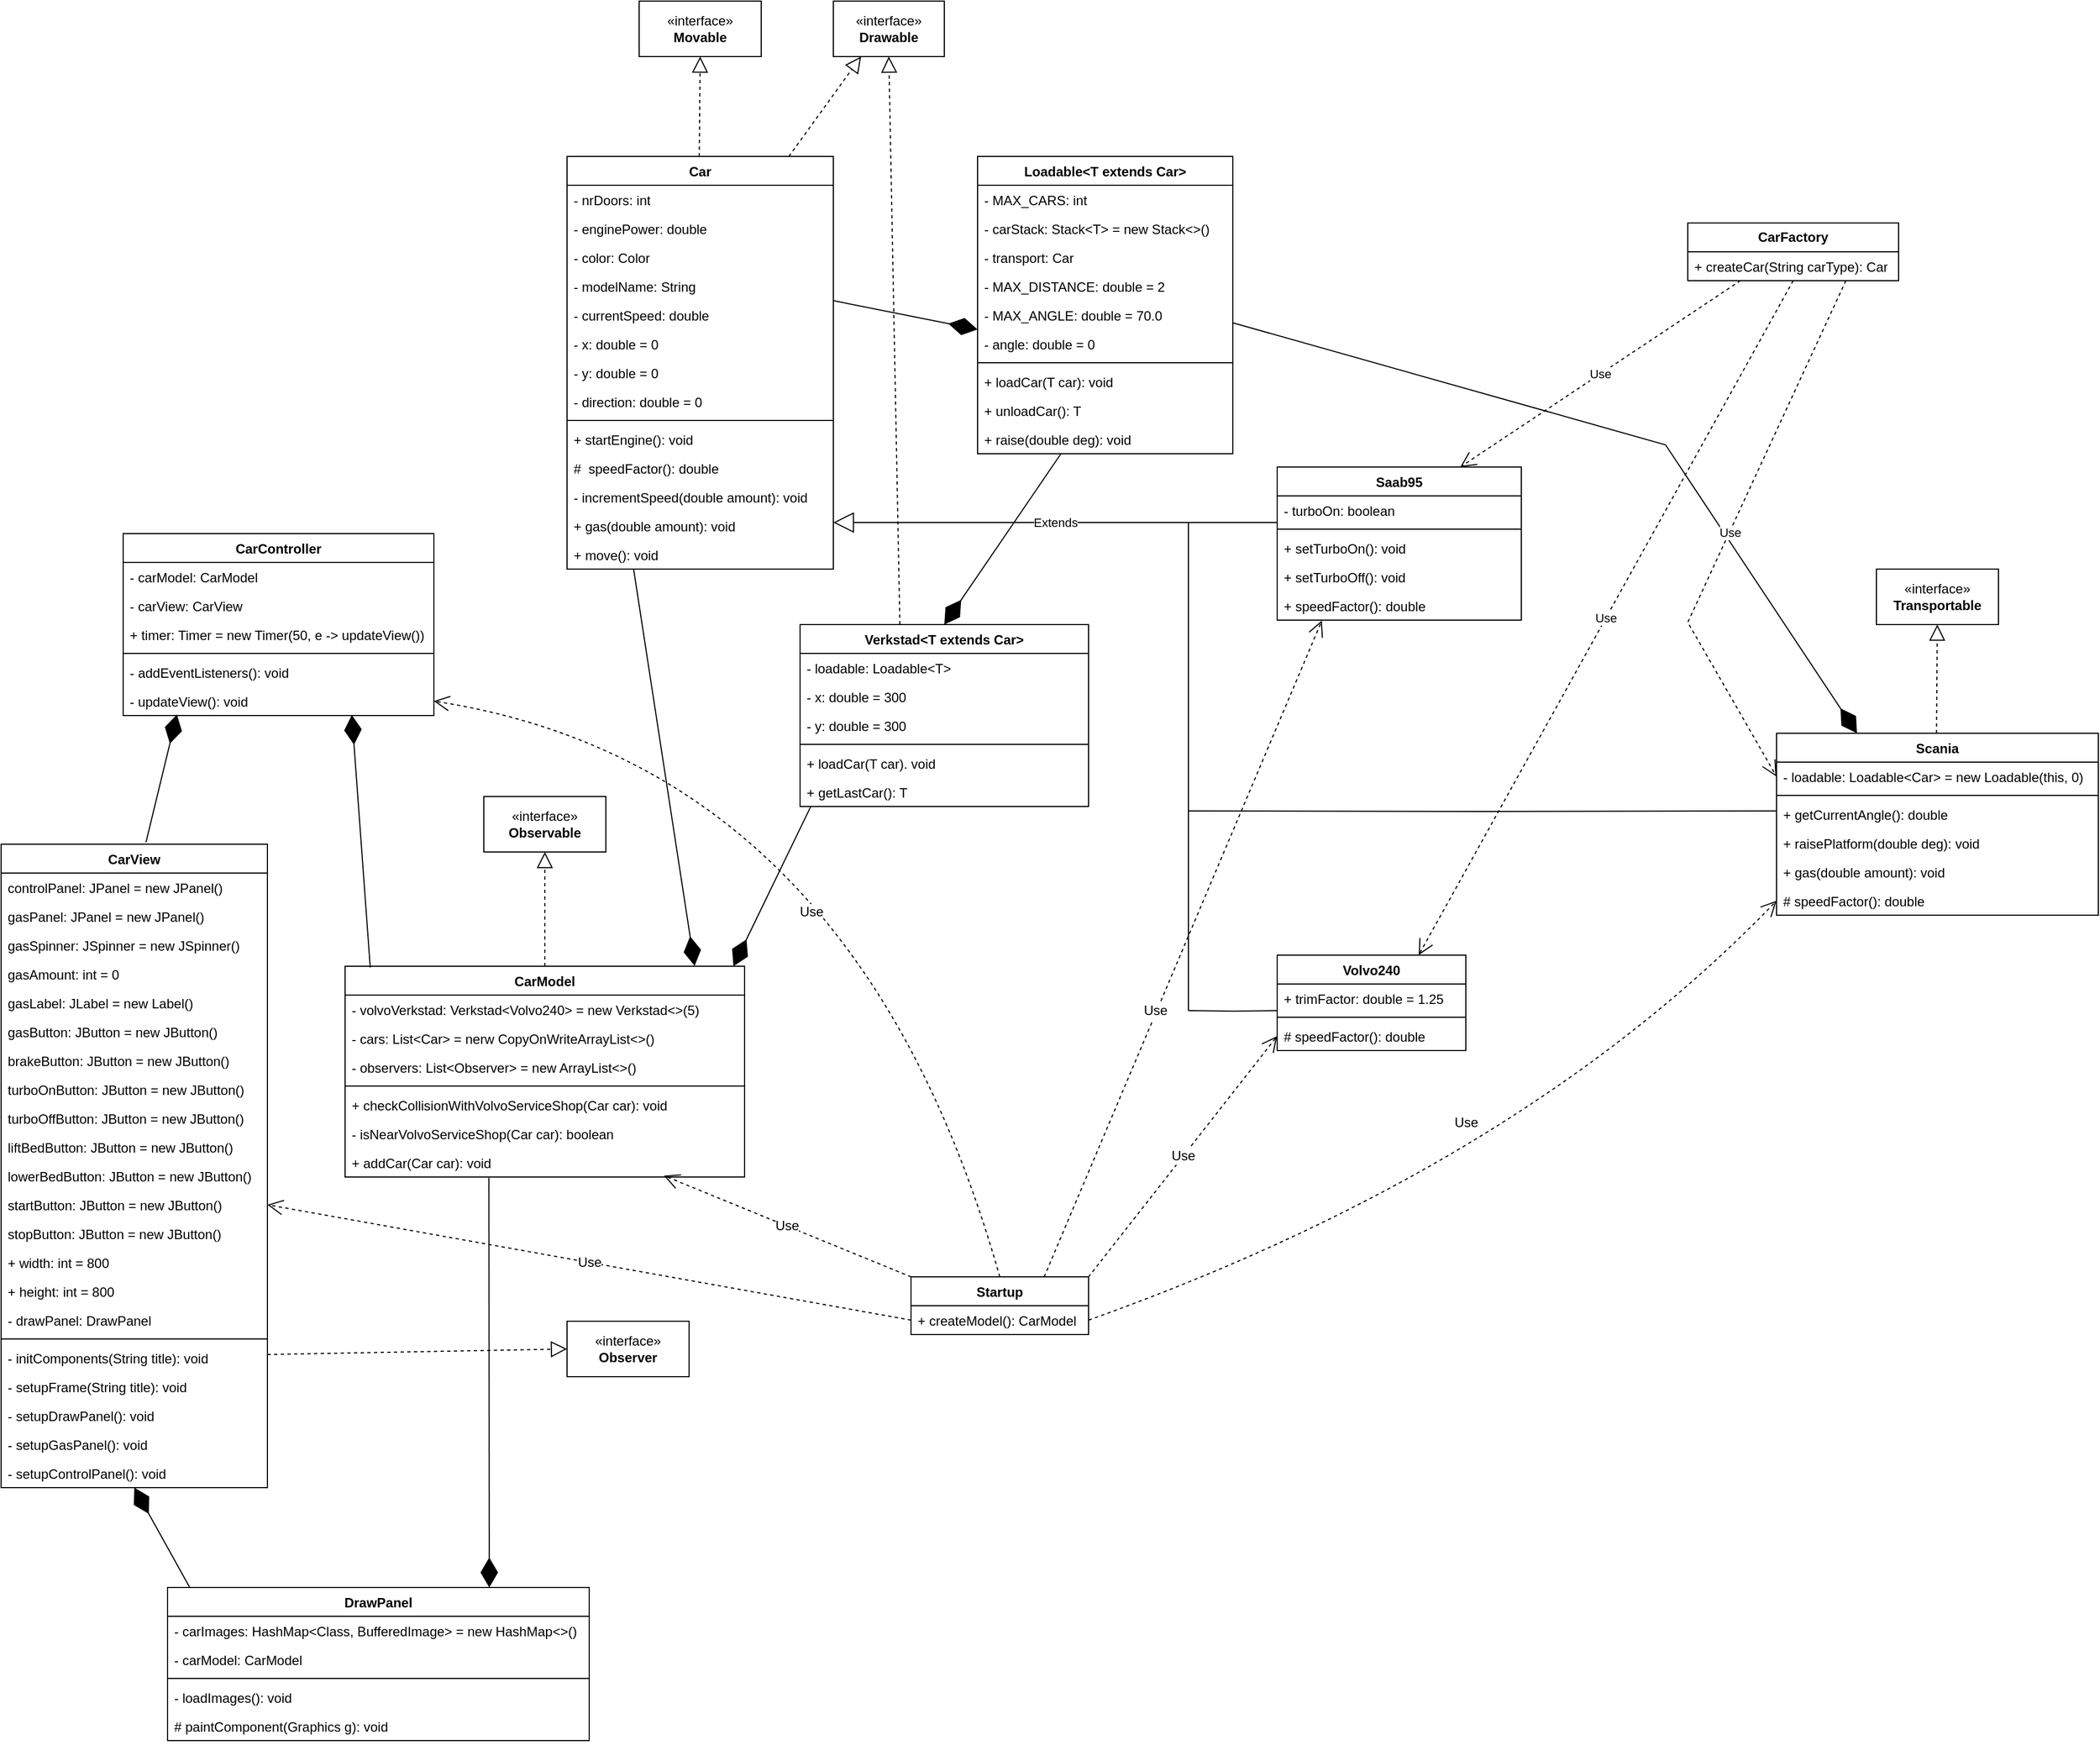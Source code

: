<mxfile version="26.0.16">
  <diagram id="C5RBs43oDa-KdzZeNtuy" name="Page-1">
    <mxGraphModel dx="2267" dy="1953" grid="1" gridSize="10" guides="1" tooltips="1" connect="1" arrows="1" fold="1" page="1" pageScale="1" pageWidth="827" pageHeight="1169" math="0" shadow="0">
      <root>
        <mxCell id="WIyWlLk6GJQsqaUBKTNV-0" />
        <mxCell id="WIyWlLk6GJQsqaUBKTNV-1" parent="WIyWlLk6GJQsqaUBKTNV-0" />
        <mxCell id="vu15pe2K17fFgzoadhBt-0" value="CarController" style="swimlane;fontStyle=1;align=center;verticalAlign=top;childLayout=stackLayout;horizontal=1;startSize=26;horizontalStack=0;resizeParent=1;resizeParentMax=0;resizeLast=0;collapsible=1;marginBottom=0;whiteSpace=wrap;html=1;" parent="WIyWlLk6GJQsqaUBKTNV-1" vertex="1">
          <mxGeometry x="-560" y="-240" width="280" height="164" as="geometry" />
        </mxCell>
        <mxCell id="vu15pe2K17fFgzoadhBt-7" value="- carModel: CarModel" style="text;strokeColor=none;fillColor=none;align=left;verticalAlign=top;spacingLeft=4;spacingRight=4;overflow=hidden;rotatable=0;points=[[0,0.5],[1,0.5]];portConstraint=eastwest;whiteSpace=wrap;html=1;" parent="vu15pe2K17fFgzoadhBt-0" vertex="1">
          <mxGeometry y="26" width="280" height="26" as="geometry" />
        </mxCell>
        <mxCell id="vu15pe2K17fFgzoadhBt-8" value="- carView: CarView" style="text;strokeColor=none;fillColor=none;align=left;verticalAlign=top;spacingLeft=4;spacingRight=4;overflow=hidden;rotatable=0;points=[[0,0.5],[1,0.5]];portConstraint=eastwest;whiteSpace=wrap;html=1;" parent="vu15pe2K17fFgzoadhBt-0" vertex="1">
          <mxGeometry y="52" width="280" height="26" as="geometry" />
        </mxCell>
        <mxCell id="vu15pe2K17fFgzoadhBt-6" value="+ timer: Timer = new Timer(50, e -&amp;gt; updateView())" style="text;strokeColor=none;fillColor=none;align=left;verticalAlign=top;spacingLeft=4;spacingRight=4;overflow=hidden;rotatable=0;points=[[0,0.5],[1,0.5]];portConstraint=eastwest;whiteSpace=wrap;html=1;" parent="vu15pe2K17fFgzoadhBt-0" vertex="1">
          <mxGeometry y="78" width="280" height="26" as="geometry" />
        </mxCell>
        <mxCell id="vu15pe2K17fFgzoadhBt-2" value="" style="line;strokeWidth=1;fillColor=none;align=left;verticalAlign=middle;spacingTop=-1;spacingLeft=3;spacingRight=3;rotatable=0;labelPosition=right;points=[];portConstraint=eastwest;strokeColor=inherit;" parent="vu15pe2K17fFgzoadhBt-0" vertex="1">
          <mxGeometry y="104" width="280" height="8" as="geometry" />
        </mxCell>
        <mxCell id="vu15pe2K17fFgzoadhBt-10" value="- addEventListeners(): void" style="text;strokeColor=none;fillColor=none;align=left;verticalAlign=top;spacingLeft=4;spacingRight=4;overflow=hidden;rotatable=0;points=[[0,0.5],[1,0.5]];portConstraint=eastwest;whiteSpace=wrap;html=1;" parent="vu15pe2K17fFgzoadhBt-0" vertex="1">
          <mxGeometry y="112" width="280" height="26" as="geometry" />
        </mxCell>
        <mxCell id="vu15pe2K17fFgzoadhBt-9" value="- updateView(): void" style="text;strokeColor=none;fillColor=none;align=left;verticalAlign=top;spacingLeft=4;spacingRight=4;overflow=hidden;rotatable=0;points=[[0,0.5],[1,0.5]];portConstraint=eastwest;whiteSpace=wrap;html=1;" parent="vu15pe2K17fFgzoadhBt-0" vertex="1">
          <mxGeometry y="138" width="280" height="26" as="geometry" />
        </mxCell>
        <mxCell id="vu15pe2K17fFgzoadhBt-11" value="Car" style="swimlane;fontStyle=1;align=center;verticalAlign=top;childLayout=stackLayout;horizontal=1;startSize=26;horizontalStack=0;resizeParent=1;resizeParentMax=0;resizeLast=0;collapsible=1;marginBottom=0;whiteSpace=wrap;html=1;" parent="WIyWlLk6GJQsqaUBKTNV-1" vertex="1">
          <mxGeometry x="-160" y="-580" width="240" height="372" as="geometry" />
        </mxCell>
        <mxCell id="vu15pe2K17fFgzoadhBt-12" value="- nrDoors: int" style="text;strokeColor=none;fillColor=none;align=left;verticalAlign=top;spacingLeft=4;spacingRight=4;overflow=hidden;rotatable=0;points=[[0,0.5],[1,0.5]];portConstraint=eastwest;whiteSpace=wrap;html=1;" parent="vu15pe2K17fFgzoadhBt-11" vertex="1">
          <mxGeometry y="26" width="240" height="26" as="geometry" />
        </mxCell>
        <mxCell id="vu15pe2K17fFgzoadhBt-13" value="- enginePower: double" style="text;strokeColor=none;fillColor=none;align=left;verticalAlign=top;spacingLeft=4;spacingRight=4;overflow=hidden;rotatable=0;points=[[0,0.5],[1,0.5]];portConstraint=eastwest;whiteSpace=wrap;html=1;" parent="vu15pe2K17fFgzoadhBt-11" vertex="1">
          <mxGeometry y="52" width="240" height="26" as="geometry" />
        </mxCell>
        <mxCell id="vu15pe2K17fFgzoadhBt-21" value="- color: Color" style="text;strokeColor=none;fillColor=none;align=left;verticalAlign=top;spacingLeft=4;spacingRight=4;overflow=hidden;rotatable=0;points=[[0,0.5],[1,0.5]];portConstraint=eastwest;whiteSpace=wrap;html=1;" parent="vu15pe2K17fFgzoadhBt-11" vertex="1">
          <mxGeometry y="78" width="240" height="26" as="geometry" />
        </mxCell>
        <mxCell id="vu15pe2K17fFgzoadhBt-20" value="- modelName: String" style="text;strokeColor=none;fillColor=none;align=left;verticalAlign=top;spacingLeft=4;spacingRight=4;overflow=hidden;rotatable=0;points=[[0,0.5],[1,0.5]];portConstraint=eastwest;whiteSpace=wrap;html=1;" parent="vu15pe2K17fFgzoadhBt-11" vertex="1">
          <mxGeometry y="104" width="240" height="26" as="geometry" />
        </mxCell>
        <mxCell id="vu15pe2K17fFgzoadhBt-19" value="- currentSpeed: double" style="text;strokeColor=none;fillColor=none;align=left;verticalAlign=top;spacingLeft=4;spacingRight=4;overflow=hidden;rotatable=0;points=[[0,0.5],[1,0.5]];portConstraint=eastwest;whiteSpace=wrap;html=1;" parent="vu15pe2K17fFgzoadhBt-11" vertex="1">
          <mxGeometry y="130" width="240" height="26" as="geometry" />
        </mxCell>
        <mxCell id="vu15pe2K17fFgzoadhBt-22" value="- x: double = 0" style="text;strokeColor=none;fillColor=none;align=left;verticalAlign=top;spacingLeft=4;spacingRight=4;overflow=hidden;rotatable=0;points=[[0,0.5],[1,0.5]];portConstraint=eastwest;whiteSpace=wrap;html=1;" parent="vu15pe2K17fFgzoadhBt-11" vertex="1">
          <mxGeometry y="156" width="240" height="26" as="geometry" />
        </mxCell>
        <mxCell id="vu15pe2K17fFgzoadhBt-18" value="- y: double = 0" style="text;strokeColor=none;fillColor=none;align=left;verticalAlign=top;spacingLeft=4;spacingRight=4;overflow=hidden;rotatable=0;points=[[0,0.5],[1,0.5]];portConstraint=eastwest;whiteSpace=wrap;html=1;" parent="vu15pe2K17fFgzoadhBt-11" vertex="1">
          <mxGeometry y="182" width="240" height="26" as="geometry" />
        </mxCell>
        <mxCell id="vu15pe2K17fFgzoadhBt-14" value="- direction: double = 0" style="text;strokeColor=none;fillColor=none;align=left;verticalAlign=top;spacingLeft=4;spacingRight=4;overflow=hidden;rotatable=0;points=[[0,0.5],[1,0.5]];portConstraint=eastwest;whiteSpace=wrap;html=1;" parent="vu15pe2K17fFgzoadhBt-11" vertex="1">
          <mxGeometry y="208" width="240" height="26" as="geometry" />
        </mxCell>
        <mxCell id="vu15pe2K17fFgzoadhBt-15" value="" style="line;strokeWidth=1;fillColor=none;align=left;verticalAlign=middle;spacingTop=-1;spacingLeft=3;spacingRight=3;rotatable=0;labelPosition=right;points=[];portConstraint=eastwest;strokeColor=inherit;" parent="vu15pe2K17fFgzoadhBt-11" vertex="1">
          <mxGeometry y="234" width="240" height="8" as="geometry" />
        </mxCell>
        <mxCell id="vu15pe2K17fFgzoadhBt-23" value="+ startEngine(): void" style="text;strokeColor=none;fillColor=none;align=left;verticalAlign=top;spacingLeft=4;spacingRight=4;overflow=hidden;rotatable=0;points=[[0,0.5],[1,0.5]];portConstraint=eastwest;whiteSpace=wrap;html=1;" parent="vu15pe2K17fFgzoadhBt-11" vertex="1">
          <mxGeometry y="242" width="240" height="26" as="geometry" />
        </mxCell>
        <mxCell id="vu15pe2K17fFgzoadhBt-24" value="# &amp;nbsp;speedFactor(): double" style="text;strokeColor=none;fillColor=none;align=left;verticalAlign=top;spacingLeft=4;spacingRight=4;overflow=hidden;rotatable=0;points=[[0,0.5],[1,0.5]];portConstraint=eastwest;whiteSpace=wrap;html=1;" parent="vu15pe2K17fFgzoadhBt-11" vertex="1">
          <mxGeometry y="268" width="240" height="26" as="geometry" />
        </mxCell>
        <mxCell id="vu15pe2K17fFgzoadhBt-17" value="- incrementSpeed(double amount): void" style="text;strokeColor=none;fillColor=none;align=left;verticalAlign=top;spacingLeft=4;spacingRight=4;overflow=hidden;rotatable=0;points=[[0,0.5],[1,0.5]];portConstraint=eastwest;whiteSpace=wrap;html=1;" parent="vu15pe2K17fFgzoadhBt-11" vertex="1">
          <mxGeometry y="294" width="240" height="26" as="geometry" />
        </mxCell>
        <mxCell id="vu15pe2K17fFgzoadhBt-25" value="+ gas(double amount): void" style="text;strokeColor=none;fillColor=none;align=left;verticalAlign=top;spacingLeft=4;spacingRight=4;overflow=hidden;rotatable=0;points=[[0,0.5],[1,0.5]];portConstraint=eastwest;whiteSpace=wrap;html=1;" parent="vu15pe2K17fFgzoadhBt-11" vertex="1">
          <mxGeometry y="320" width="240" height="26" as="geometry" />
        </mxCell>
        <mxCell id="vu15pe2K17fFgzoadhBt-26" value="+ move(): void" style="text;strokeColor=none;fillColor=none;align=left;verticalAlign=top;spacingLeft=4;spacingRight=4;overflow=hidden;rotatable=0;points=[[0,0.5],[1,0.5]];portConstraint=eastwest;whiteSpace=wrap;html=1;" parent="vu15pe2K17fFgzoadhBt-11" vertex="1">
          <mxGeometry y="346" width="240" height="26" as="geometry" />
        </mxCell>
        <mxCell id="vu15pe2K17fFgzoadhBt-28" value="CarModel" style="swimlane;fontStyle=1;align=center;verticalAlign=top;childLayout=stackLayout;horizontal=1;startSize=26;horizontalStack=0;resizeParent=1;resizeParentMax=0;resizeLast=0;collapsible=1;marginBottom=0;whiteSpace=wrap;html=1;" parent="WIyWlLk6GJQsqaUBKTNV-1" vertex="1">
          <mxGeometry x="-360" y="150" width="360" height="190" as="geometry" />
        </mxCell>
        <mxCell id="vu15pe2K17fFgzoadhBt-29" value="- volvoVerkstad: Verkstad&amp;lt;Volvo240&amp;gt; = new Verkstad&amp;lt;&amp;gt;(5)" style="text;strokeColor=none;fillColor=none;align=left;verticalAlign=top;spacingLeft=4;spacingRight=4;overflow=hidden;rotatable=0;points=[[0,0.5],[1,0.5]];portConstraint=eastwest;whiteSpace=wrap;html=1;" parent="vu15pe2K17fFgzoadhBt-28" vertex="1">
          <mxGeometry y="26" width="360" height="26" as="geometry" />
        </mxCell>
        <mxCell id="vu15pe2K17fFgzoadhBt-30" value="- cars: List&amp;lt;Car&amp;gt; = nerw CopyOnWriteArrayList&amp;lt;&amp;gt;()" style="text;strokeColor=none;fillColor=none;align=left;verticalAlign=top;spacingLeft=4;spacingRight=4;overflow=hidden;rotatable=0;points=[[0,0.5],[1,0.5]];portConstraint=eastwest;whiteSpace=wrap;html=1;" parent="vu15pe2K17fFgzoadhBt-28" vertex="1">
          <mxGeometry y="52" width="360" height="26" as="geometry" />
        </mxCell>
        <mxCell id="JZ6pVnMXSG8MMTU221kS-26" value="- observers: List&amp;lt;Observer&amp;gt; = new ArrayList&amp;lt;&amp;gt;()" style="text;strokeColor=none;fillColor=none;align=left;verticalAlign=top;spacingLeft=4;spacingRight=4;overflow=hidden;rotatable=0;points=[[0,0.5],[1,0.5]];portConstraint=eastwest;whiteSpace=wrap;html=1;" parent="vu15pe2K17fFgzoadhBt-28" vertex="1">
          <mxGeometry y="78" width="360" height="26" as="geometry" />
        </mxCell>
        <mxCell id="vu15pe2K17fFgzoadhBt-37" value="" style="line;strokeWidth=1;fillColor=none;align=left;verticalAlign=middle;spacingTop=-1;spacingLeft=3;spacingRight=3;rotatable=0;labelPosition=right;points=[];portConstraint=eastwest;strokeColor=inherit;" parent="vu15pe2K17fFgzoadhBt-28" vertex="1">
          <mxGeometry y="104" width="360" height="8" as="geometry" />
        </mxCell>
        <mxCell id="vu15pe2K17fFgzoadhBt-38" value="+ checkCollisionWithVolvoServiceShop(Car car): void" style="text;strokeColor=none;fillColor=none;align=left;verticalAlign=top;spacingLeft=4;spacingRight=4;overflow=hidden;rotatable=0;points=[[0,0.5],[1,0.5]];portConstraint=eastwest;whiteSpace=wrap;html=1;" parent="vu15pe2K17fFgzoadhBt-28" vertex="1">
          <mxGeometry y="112" width="360" height="26" as="geometry" />
        </mxCell>
        <mxCell id="vu15pe2K17fFgzoadhBt-39" value="- isNearVolvoServiceShop(Car car): boolean" style="text;strokeColor=none;fillColor=none;align=left;verticalAlign=top;spacingLeft=4;spacingRight=4;overflow=hidden;rotatable=0;points=[[0,0.5],[1,0.5]];portConstraint=eastwest;whiteSpace=wrap;html=1;" parent="vu15pe2K17fFgzoadhBt-28" vertex="1">
          <mxGeometry y="138" width="360" height="26" as="geometry" />
        </mxCell>
        <mxCell id="vu15pe2K17fFgzoadhBt-40" value="+ addCar(Car car): void" style="text;strokeColor=none;fillColor=none;align=left;verticalAlign=top;spacingLeft=4;spacingRight=4;overflow=hidden;rotatable=0;points=[[0,0.5],[1,0.5]];portConstraint=eastwest;whiteSpace=wrap;html=1;" parent="vu15pe2K17fFgzoadhBt-28" vertex="1">
          <mxGeometry y="164" width="360" height="26" as="geometry" />
        </mxCell>
        <mxCell id="vu15pe2K17fFgzoadhBt-44" value="Loadable&amp;lt;T extends Car&amp;gt;" style="swimlane;fontStyle=1;align=center;verticalAlign=top;childLayout=stackLayout;horizontal=1;startSize=26;horizontalStack=0;resizeParent=1;resizeParentMax=0;resizeLast=0;collapsible=1;marginBottom=0;whiteSpace=wrap;html=1;" parent="WIyWlLk6GJQsqaUBKTNV-1" vertex="1">
          <mxGeometry x="210" y="-580" width="230" height="268" as="geometry" />
        </mxCell>
        <mxCell id="vu15pe2K17fFgzoadhBt-45" value="- MAX_CARS: int" style="text;strokeColor=none;fillColor=none;align=left;verticalAlign=top;spacingLeft=4;spacingRight=4;overflow=hidden;rotatable=0;points=[[0,0.5],[1,0.5]];portConstraint=eastwest;whiteSpace=wrap;html=1;" parent="vu15pe2K17fFgzoadhBt-44" vertex="1">
          <mxGeometry y="26" width="230" height="26" as="geometry" />
        </mxCell>
        <mxCell id="vu15pe2K17fFgzoadhBt-46" value="- carStack: Stack&amp;lt;T&amp;gt; = new Stack&amp;lt;&amp;gt;()" style="text;strokeColor=none;fillColor=none;align=left;verticalAlign=top;spacingLeft=4;spacingRight=4;overflow=hidden;rotatable=0;points=[[0,0.5],[1,0.5]];portConstraint=eastwest;whiteSpace=wrap;html=1;" parent="vu15pe2K17fFgzoadhBt-44" vertex="1">
          <mxGeometry y="52" width="230" height="26" as="geometry" />
        </mxCell>
        <mxCell id="vu15pe2K17fFgzoadhBt-52" value="- transport: Car" style="text;strokeColor=none;fillColor=none;align=left;verticalAlign=top;spacingLeft=4;spacingRight=4;overflow=hidden;rotatable=0;points=[[0,0.5],[1,0.5]];portConstraint=eastwest;whiteSpace=wrap;html=1;" parent="vu15pe2K17fFgzoadhBt-44" vertex="1">
          <mxGeometry y="78" width="230" height="26" as="geometry" />
        </mxCell>
        <mxCell id="vu15pe2K17fFgzoadhBt-53" value="- MAX_DISTANCE: double = 2" style="text;strokeColor=none;fillColor=none;align=left;verticalAlign=top;spacingLeft=4;spacingRight=4;overflow=hidden;rotatable=0;points=[[0,0.5],[1,0.5]];portConstraint=eastwest;whiteSpace=wrap;html=1;" parent="vu15pe2K17fFgzoadhBt-44" vertex="1">
          <mxGeometry y="104" width="230" height="26" as="geometry" />
        </mxCell>
        <mxCell id="JZ6pVnMXSG8MMTU221kS-29" value="- MAX_ANGLE: double = 70.0" style="text;strokeColor=none;fillColor=none;align=left;verticalAlign=top;spacingLeft=4;spacingRight=4;overflow=hidden;rotatable=0;points=[[0,0.5],[1,0.5]];portConstraint=eastwest;whiteSpace=wrap;html=1;" parent="vu15pe2K17fFgzoadhBt-44" vertex="1">
          <mxGeometry y="130" width="230" height="26" as="geometry" />
        </mxCell>
        <mxCell id="vu15pe2K17fFgzoadhBt-51" value="- angle: double = 0" style="text;strokeColor=none;fillColor=none;align=left;verticalAlign=top;spacingLeft=4;spacingRight=4;overflow=hidden;rotatable=0;points=[[0,0.5],[1,0.5]];portConstraint=eastwest;whiteSpace=wrap;html=1;" parent="vu15pe2K17fFgzoadhBt-44" vertex="1">
          <mxGeometry y="156" width="230" height="26" as="geometry" />
        </mxCell>
        <mxCell id="vu15pe2K17fFgzoadhBt-47" value="" style="line;strokeWidth=1;fillColor=none;align=left;verticalAlign=middle;spacingTop=-1;spacingLeft=3;spacingRight=3;rotatable=0;labelPosition=right;points=[];portConstraint=eastwest;strokeColor=inherit;" parent="vu15pe2K17fFgzoadhBt-44" vertex="1">
          <mxGeometry y="182" width="230" height="8" as="geometry" />
        </mxCell>
        <mxCell id="vu15pe2K17fFgzoadhBt-48" value="+ loadCar(T car): void" style="text;strokeColor=none;fillColor=none;align=left;verticalAlign=top;spacingLeft=4;spacingRight=4;overflow=hidden;rotatable=0;points=[[0,0.5],[1,0.5]];portConstraint=eastwest;whiteSpace=wrap;html=1;" parent="vu15pe2K17fFgzoadhBt-44" vertex="1">
          <mxGeometry y="190" width="230" height="26" as="geometry" />
        </mxCell>
        <mxCell id="vu15pe2K17fFgzoadhBt-49" value="+ unloadCar(): T" style="text;strokeColor=none;fillColor=none;align=left;verticalAlign=top;spacingLeft=4;spacingRight=4;overflow=hidden;rotatable=0;points=[[0,0.5],[1,0.5]];portConstraint=eastwest;whiteSpace=wrap;html=1;" parent="vu15pe2K17fFgzoadhBt-44" vertex="1">
          <mxGeometry y="216" width="230" height="26" as="geometry" />
        </mxCell>
        <mxCell id="vu15pe2K17fFgzoadhBt-50" value="+ raise(double deg): void" style="text;strokeColor=none;fillColor=none;align=left;verticalAlign=top;spacingLeft=4;spacingRight=4;overflow=hidden;rotatable=0;points=[[0,0.5],[1,0.5]];portConstraint=eastwest;whiteSpace=wrap;html=1;" parent="vu15pe2K17fFgzoadhBt-44" vertex="1">
          <mxGeometry y="242" width="230" height="26" as="geometry" />
        </mxCell>
        <mxCell id="vu15pe2K17fFgzoadhBt-54" value="Saab95" style="swimlane;fontStyle=1;align=center;verticalAlign=top;childLayout=stackLayout;horizontal=1;startSize=26;horizontalStack=0;resizeParent=1;resizeParentMax=0;resizeLast=0;collapsible=1;marginBottom=0;whiteSpace=wrap;html=1;" parent="WIyWlLk6GJQsqaUBKTNV-1" vertex="1">
          <mxGeometry x="480" y="-300" width="220" height="138" as="geometry" />
        </mxCell>
        <mxCell id="vu15pe2K17fFgzoadhBt-56" value="- turboOn: boolean" style="text;strokeColor=none;fillColor=none;align=left;verticalAlign=top;spacingLeft=4;spacingRight=4;overflow=hidden;rotatable=0;points=[[0,0.5],[1,0.5]];portConstraint=eastwest;whiteSpace=wrap;html=1;" parent="vu15pe2K17fFgzoadhBt-54" vertex="1">
          <mxGeometry y="26" width="220" height="26" as="geometry" />
        </mxCell>
        <mxCell id="vu15pe2K17fFgzoadhBt-60" value="" style="line;strokeWidth=1;fillColor=none;align=left;verticalAlign=middle;spacingTop=-1;spacingLeft=3;spacingRight=3;rotatable=0;labelPosition=right;points=[];portConstraint=eastwest;strokeColor=inherit;" parent="vu15pe2K17fFgzoadhBt-54" vertex="1">
          <mxGeometry y="52" width="220" height="8" as="geometry" />
        </mxCell>
        <mxCell id="vu15pe2K17fFgzoadhBt-61" value="+ setTurboOn(): void" style="text;strokeColor=none;fillColor=none;align=left;verticalAlign=top;spacingLeft=4;spacingRight=4;overflow=hidden;rotatable=0;points=[[0,0.5],[1,0.5]];portConstraint=eastwest;whiteSpace=wrap;html=1;" parent="vu15pe2K17fFgzoadhBt-54" vertex="1">
          <mxGeometry y="60" width="220" height="26" as="geometry" />
        </mxCell>
        <mxCell id="vu15pe2K17fFgzoadhBt-62" value="+ setTurboOff(): void" style="text;strokeColor=none;fillColor=none;align=left;verticalAlign=top;spacingLeft=4;spacingRight=4;overflow=hidden;rotatable=0;points=[[0,0.5],[1,0.5]];portConstraint=eastwest;whiteSpace=wrap;html=1;" parent="vu15pe2K17fFgzoadhBt-54" vertex="1">
          <mxGeometry y="86" width="220" height="26" as="geometry" />
        </mxCell>
        <mxCell id="vu15pe2K17fFgzoadhBt-63" value="+ speedFactor(): double" style="text;strokeColor=none;fillColor=none;align=left;verticalAlign=top;spacingLeft=4;spacingRight=4;overflow=hidden;rotatable=0;points=[[0,0.5],[1,0.5]];portConstraint=eastwest;whiteSpace=wrap;html=1;" parent="vu15pe2K17fFgzoadhBt-54" vertex="1">
          <mxGeometry y="112" width="220" height="26" as="geometry" />
        </mxCell>
        <mxCell id="vu15pe2K17fFgzoadhBt-64" value="Scania" style="swimlane;fontStyle=1;align=center;verticalAlign=top;childLayout=stackLayout;horizontal=1;startSize=26;horizontalStack=0;resizeParent=1;resizeParentMax=0;resizeLast=0;collapsible=1;marginBottom=0;whiteSpace=wrap;html=1;" parent="WIyWlLk6GJQsqaUBKTNV-1" vertex="1">
          <mxGeometry x="930" y="-60" width="290" height="164" as="geometry" />
        </mxCell>
        <mxCell id="vu15pe2K17fFgzoadhBt-65" value="- loadable: Loadable&amp;lt;Car&amp;gt; = new Loadable(this, 0)" style="text;strokeColor=none;fillColor=none;align=left;verticalAlign=top;spacingLeft=4;spacingRight=4;overflow=hidden;rotatable=0;points=[[0,0.5],[1,0.5]];portConstraint=eastwest;whiteSpace=wrap;html=1;" parent="vu15pe2K17fFgzoadhBt-64" vertex="1">
          <mxGeometry y="26" width="290" height="26" as="geometry" />
        </mxCell>
        <mxCell id="vu15pe2K17fFgzoadhBt-66" value="" style="line;strokeWidth=1;fillColor=none;align=left;verticalAlign=middle;spacingTop=-1;spacingLeft=3;spacingRight=3;rotatable=0;labelPosition=right;points=[];portConstraint=eastwest;strokeColor=inherit;" parent="vu15pe2K17fFgzoadhBt-64" vertex="1">
          <mxGeometry y="52" width="290" height="8" as="geometry" />
        </mxCell>
        <mxCell id="vu15pe2K17fFgzoadhBt-67" value="+ getCurrentAngle(): double" style="text;strokeColor=none;fillColor=none;align=left;verticalAlign=top;spacingLeft=4;spacingRight=4;overflow=hidden;rotatable=0;points=[[0,0.5],[1,0.5]];portConstraint=eastwest;whiteSpace=wrap;html=1;" parent="vu15pe2K17fFgzoadhBt-64" vertex="1">
          <mxGeometry y="60" width="290" height="26" as="geometry" />
        </mxCell>
        <mxCell id="vu15pe2K17fFgzoadhBt-68" value="+ raisePlatform(double deg): void" style="text;strokeColor=none;fillColor=none;align=left;verticalAlign=top;spacingLeft=4;spacingRight=4;overflow=hidden;rotatable=0;points=[[0,0.5],[1,0.5]];portConstraint=eastwest;whiteSpace=wrap;html=1;" parent="vu15pe2K17fFgzoadhBt-64" vertex="1">
          <mxGeometry y="86" width="290" height="26" as="geometry" />
        </mxCell>
        <mxCell id="vu15pe2K17fFgzoadhBt-69" value="+ gas(double amount): void" style="text;strokeColor=none;fillColor=none;align=left;verticalAlign=top;spacingLeft=4;spacingRight=4;overflow=hidden;rotatable=0;points=[[0,0.5],[1,0.5]];portConstraint=eastwest;whiteSpace=wrap;html=1;" parent="vu15pe2K17fFgzoadhBt-64" vertex="1">
          <mxGeometry y="112" width="290" height="26" as="geometry" />
        </mxCell>
        <mxCell id="vu15pe2K17fFgzoadhBt-70" value="# speedFactor(): double" style="text;strokeColor=none;fillColor=none;align=left;verticalAlign=top;spacingLeft=4;spacingRight=4;overflow=hidden;rotatable=0;points=[[0,0.5],[1,0.5]];portConstraint=eastwest;whiteSpace=wrap;html=1;" parent="vu15pe2K17fFgzoadhBt-64" vertex="1">
          <mxGeometry y="138" width="290" height="26" as="geometry" />
        </mxCell>
        <mxCell id="vu15pe2K17fFgzoadhBt-71" value="Verkstad&amp;lt;T extends Car&amp;gt;" style="swimlane;fontStyle=1;align=center;verticalAlign=top;childLayout=stackLayout;horizontal=1;startSize=26;horizontalStack=0;resizeParent=1;resizeParentMax=0;resizeLast=0;collapsible=1;marginBottom=0;whiteSpace=wrap;html=1;" parent="WIyWlLk6GJQsqaUBKTNV-1" vertex="1">
          <mxGeometry x="50" y="-158" width="260" height="164" as="geometry" />
        </mxCell>
        <mxCell id="vu15pe2K17fFgzoadhBt-78" value="- loadable: Loadable&amp;lt;T&amp;gt;" style="text;strokeColor=none;fillColor=none;align=left;verticalAlign=top;spacingLeft=4;spacingRight=4;overflow=hidden;rotatable=0;points=[[0,0.5],[1,0.5]];portConstraint=eastwest;whiteSpace=wrap;html=1;" parent="vu15pe2K17fFgzoadhBt-71" vertex="1">
          <mxGeometry y="26" width="260" height="26" as="geometry" />
        </mxCell>
        <mxCell id="vu15pe2K17fFgzoadhBt-79" value="- x: double = 300" style="text;strokeColor=none;fillColor=none;align=left;verticalAlign=top;spacingLeft=4;spacingRight=4;overflow=hidden;rotatable=0;points=[[0,0.5],[1,0.5]];portConstraint=eastwest;whiteSpace=wrap;html=1;" parent="vu15pe2K17fFgzoadhBt-71" vertex="1">
          <mxGeometry y="52" width="260" height="26" as="geometry" />
        </mxCell>
        <mxCell id="vu15pe2K17fFgzoadhBt-72" value="- y: double = 300" style="text;strokeColor=none;fillColor=none;align=left;verticalAlign=top;spacingLeft=4;spacingRight=4;overflow=hidden;rotatable=0;points=[[0,0.5],[1,0.5]];portConstraint=eastwest;whiteSpace=wrap;html=1;" parent="vu15pe2K17fFgzoadhBt-71" vertex="1">
          <mxGeometry y="78" width="260" height="26" as="geometry" />
        </mxCell>
        <mxCell id="vu15pe2K17fFgzoadhBt-73" value="" style="line;strokeWidth=1;fillColor=none;align=left;verticalAlign=middle;spacingTop=-1;spacingLeft=3;spacingRight=3;rotatable=0;labelPosition=right;points=[];portConstraint=eastwest;strokeColor=inherit;" parent="vu15pe2K17fFgzoadhBt-71" vertex="1">
          <mxGeometry y="104" width="260" height="8" as="geometry" />
        </mxCell>
        <mxCell id="vu15pe2K17fFgzoadhBt-74" value="+ loadCar(T car). void" style="text;strokeColor=none;fillColor=none;align=left;verticalAlign=top;spacingLeft=4;spacingRight=4;overflow=hidden;rotatable=0;points=[[0,0.5],[1,0.5]];portConstraint=eastwest;whiteSpace=wrap;html=1;" parent="vu15pe2K17fFgzoadhBt-71" vertex="1">
          <mxGeometry y="112" width="260" height="26" as="geometry" />
        </mxCell>
        <mxCell id="vu15pe2K17fFgzoadhBt-75" value="+ getLastCar(): T" style="text;strokeColor=none;fillColor=none;align=left;verticalAlign=top;spacingLeft=4;spacingRight=4;overflow=hidden;rotatable=0;points=[[0,0.5],[1,0.5]];portConstraint=eastwest;whiteSpace=wrap;html=1;" parent="vu15pe2K17fFgzoadhBt-71" vertex="1">
          <mxGeometry y="138" width="260" height="26" as="geometry" />
        </mxCell>
        <mxCell id="vu15pe2K17fFgzoadhBt-80" value="Volvo240" style="swimlane;fontStyle=1;align=center;verticalAlign=top;childLayout=stackLayout;horizontal=1;startSize=26;horizontalStack=0;resizeParent=1;resizeParentMax=0;resizeLast=0;collapsible=1;marginBottom=0;whiteSpace=wrap;html=1;" parent="WIyWlLk6GJQsqaUBKTNV-1" vertex="1">
          <mxGeometry x="480" y="140" width="170" height="86" as="geometry" />
        </mxCell>
        <mxCell id="vu15pe2K17fFgzoadhBt-83" value="+ trimFactor: double = 1.25" style="text;strokeColor=none;fillColor=none;align=left;verticalAlign=top;spacingLeft=4;spacingRight=4;overflow=hidden;rotatable=0;points=[[0,0.5],[1,0.5]];portConstraint=eastwest;whiteSpace=wrap;html=1;" parent="vu15pe2K17fFgzoadhBt-80" vertex="1">
          <mxGeometry y="26" width="170" height="26" as="geometry" />
        </mxCell>
        <mxCell id="vu15pe2K17fFgzoadhBt-84" value="" style="line;strokeWidth=1;fillColor=none;align=left;verticalAlign=middle;spacingTop=-1;spacingLeft=3;spacingRight=3;rotatable=0;labelPosition=right;points=[];portConstraint=eastwest;strokeColor=inherit;" parent="vu15pe2K17fFgzoadhBt-80" vertex="1">
          <mxGeometry y="52" width="170" height="8" as="geometry" />
        </mxCell>
        <mxCell id="vu15pe2K17fFgzoadhBt-85" value="# speedFactor(): double" style="text;strokeColor=none;fillColor=none;align=left;verticalAlign=top;spacingLeft=4;spacingRight=4;overflow=hidden;rotatable=0;points=[[0,0.5],[1,0.5]];portConstraint=eastwest;whiteSpace=wrap;html=1;" parent="vu15pe2K17fFgzoadhBt-80" vertex="1">
          <mxGeometry y="60" width="170" height="26" as="geometry" />
        </mxCell>
        <mxCell id="vu15pe2K17fFgzoadhBt-87" value="CarView" style="swimlane;fontStyle=1;align=center;verticalAlign=top;childLayout=stackLayout;horizontal=1;startSize=26;horizontalStack=0;resizeParent=1;resizeParentMax=0;resizeLast=0;collapsible=1;marginBottom=0;whiteSpace=wrap;html=1;" parent="WIyWlLk6GJQsqaUBKTNV-1" vertex="1">
          <mxGeometry x="-670" y="40" width="240" height="580" as="geometry" />
        </mxCell>
        <mxCell id="vu15pe2K17fFgzoadhBt-88" value="controlPanel: JPanel = new JPanel()" style="text;strokeColor=none;fillColor=none;align=left;verticalAlign=top;spacingLeft=4;spacingRight=4;overflow=hidden;rotatable=0;points=[[0,0.5],[1,0.5]];portConstraint=eastwest;whiteSpace=wrap;html=1;" parent="vu15pe2K17fFgzoadhBt-87" vertex="1">
          <mxGeometry y="26" width="240" height="26" as="geometry" />
        </mxCell>
        <mxCell id="vu15pe2K17fFgzoadhBt-89" value="gasPanel: JPanel = new JPanel()" style="text;strokeColor=none;fillColor=none;align=left;verticalAlign=top;spacingLeft=4;spacingRight=4;overflow=hidden;rotatable=0;points=[[0,0.5],[1,0.5]];portConstraint=eastwest;whiteSpace=wrap;html=1;" parent="vu15pe2K17fFgzoadhBt-87" vertex="1">
          <mxGeometry y="52" width="240" height="26" as="geometry" />
        </mxCell>
        <mxCell id="vu15pe2K17fFgzoadhBt-90" value="gasSpinner: JSpinner = new JSpinner()" style="text;strokeColor=none;fillColor=none;align=left;verticalAlign=top;spacingLeft=4;spacingRight=4;overflow=hidden;rotatable=0;points=[[0,0.5],[1,0.5]];portConstraint=eastwest;whiteSpace=wrap;html=1;" parent="vu15pe2K17fFgzoadhBt-87" vertex="1">
          <mxGeometry y="78" width="240" height="26" as="geometry" />
        </mxCell>
        <mxCell id="vu15pe2K17fFgzoadhBt-91" value="gasAmount: int = 0" style="text;strokeColor=none;fillColor=none;align=left;verticalAlign=top;spacingLeft=4;spacingRight=4;overflow=hidden;rotatable=0;points=[[0,0.5],[1,0.5]];portConstraint=eastwest;whiteSpace=wrap;html=1;" parent="vu15pe2K17fFgzoadhBt-87" vertex="1">
          <mxGeometry y="104" width="240" height="26" as="geometry" />
        </mxCell>
        <mxCell id="vu15pe2K17fFgzoadhBt-92" value="gasLabel: JLabel = new Label()" style="text;strokeColor=none;fillColor=none;align=left;verticalAlign=top;spacingLeft=4;spacingRight=4;overflow=hidden;rotatable=0;points=[[0,0.5],[1,0.5]];portConstraint=eastwest;whiteSpace=wrap;html=1;" parent="vu15pe2K17fFgzoadhBt-87" vertex="1">
          <mxGeometry y="130" width="240" height="26" as="geometry" />
        </mxCell>
        <mxCell id="vu15pe2K17fFgzoadhBt-93" value="gasButton: JButton = new JButton()" style="text;strokeColor=none;fillColor=none;align=left;verticalAlign=top;spacingLeft=4;spacingRight=4;overflow=hidden;rotatable=0;points=[[0,0.5],[1,0.5]];portConstraint=eastwest;whiteSpace=wrap;html=1;" parent="vu15pe2K17fFgzoadhBt-87" vertex="1">
          <mxGeometry y="156" width="240" height="26" as="geometry" />
        </mxCell>
        <mxCell id="vu15pe2K17fFgzoadhBt-94" value="brakeButton: JButton = new JButton()" style="text;strokeColor=none;fillColor=none;align=left;verticalAlign=top;spacingLeft=4;spacingRight=4;overflow=hidden;rotatable=0;points=[[0,0.5],[1,0.5]];portConstraint=eastwest;whiteSpace=wrap;html=1;" parent="vu15pe2K17fFgzoadhBt-87" vertex="1">
          <mxGeometry y="182" width="240" height="26" as="geometry" />
        </mxCell>
        <mxCell id="vu15pe2K17fFgzoadhBt-95" value="turboOnButton: JButton = new JButton()" style="text;strokeColor=none;fillColor=none;align=left;verticalAlign=top;spacingLeft=4;spacingRight=4;overflow=hidden;rotatable=0;points=[[0,0.5],[1,0.5]];portConstraint=eastwest;whiteSpace=wrap;html=1;" parent="vu15pe2K17fFgzoadhBt-87" vertex="1">
          <mxGeometry y="208" width="240" height="26" as="geometry" />
        </mxCell>
        <mxCell id="vu15pe2K17fFgzoadhBt-102" value="turboOffButton: JButton = new JButton()" style="text;strokeColor=none;fillColor=none;align=left;verticalAlign=top;spacingLeft=4;spacingRight=4;overflow=hidden;rotatable=0;points=[[0,0.5],[1,0.5]];portConstraint=eastwest;whiteSpace=wrap;html=1;" parent="vu15pe2K17fFgzoadhBt-87" vertex="1">
          <mxGeometry y="234" width="240" height="26" as="geometry" />
        </mxCell>
        <mxCell id="vu15pe2K17fFgzoadhBt-105" value="liftBedButton: JButton = new JButton()" style="text;strokeColor=none;fillColor=none;align=left;verticalAlign=top;spacingLeft=4;spacingRight=4;overflow=hidden;rotatable=0;points=[[0,0.5],[1,0.5]];portConstraint=eastwest;whiteSpace=wrap;html=1;" parent="vu15pe2K17fFgzoadhBt-87" vertex="1">
          <mxGeometry y="260" width="240" height="26" as="geometry" />
        </mxCell>
        <mxCell id="vu15pe2K17fFgzoadhBt-106" value="lowerBedButton: JButton = new JButton()" style="text;strokeColor=none;fillColor=none;align=left;verticalAlign=top;spacingLeft=4;spacingRight=4;overflow=hidden;rotatable=0;points=[[0,0.5],[1,0.5]];portConstraint=eastwest;whiteSpace=wrap;html=1;" parent="vu15pe2K17fFgzoadhBt-87" vertex="1">
          <mxGeometry y="286" width="240" height="26" as="geometry" />
        </mxCell>
        <mxCell id="vu15pe2K17fFgzoadhBt-107" value="startButton: JButton = new JButton()" style="text;strokeColor=none;fillColor=none;align=left;verticalAlign=top;spacingLeft=4;spacingRight=4;overflow=hidden;rotatable=0;points=[[0,0.5],[1,0.5]];portConstraint=eastwest;whiteSpace=wrap;html=1;" parent="vu15pe2K17fFgzoadhBt-87" vertex="1">
          <mxGeometry y="312" width="240" height="26" as="geometry" />
        </mxCell>
        <mxCell id="vu15pe2K17fFgzoadhBt-103" value="stopButton: JButton = new JButton()" style="text;strokeColor=none;fillColor=none;align=left;verticalAlign=top;spacingLeft=4;spacingRight=4;overflow=hidden;rotatable=0;points=[[0,0.5],[1,0.5]];portConstraint=eastwest;whiteSpace=wrap;html=1;" parent="vu15pe2K17fFgzoadhBt-87" vertex="1">
          <mxGeometry y="338" width="240" height="26" as="geometry" />
        </mxCell>
        <mxCell id="vu15pe2K17fFgzoadhBt-109" value="+ width: int = 800" style="text;strokeColor=none;fillColor=none;align=left;verticalAlign=top;spacingLeft=4;spacingRight=4;overflow=hidden;rotatable=0;points=[[0,0.5],[1,0.5]];portConstraint=eastwest;whiteSpace=wrap;html=1;" parent="vu15pe2K17fFgzoadhBt-87" vertex="1">
          <mxGeometry y="364" width="240" height="26" as="geometry" />
        </mxCell>
        <mxCell id="vu15pe2K17fFgzoadhBt-110" value="+ height: int = 800" style="text;strokeColor=none;fillColor=none;align=left;verticalAlign=top;spacingLeft=4;spacingRight=4;overflow=hidden;rotatable=0;points=[[0,0.5],[1,0.5]];portConstraint=eastwest;whiteSpace=wrap;html=1;" parent="vu15pe2K17fFgzoadhBt-87" vertex="1">
          <mxGeometry y="390" width="240" height="26" as="geometry" />
        </mxCell>
        <mxCell id="vu15pe2K17fFgzoadhBt-108" value="- drawPanel: DrawPanel" style="text;strokeColor=none;fillColor=none;align=left;verticalAlign=top;spacingLeft=4;spacingRight=4;overflow=hidden;rotatable=0;points=[[0,0.5],[1,0.5]];portConstraint=eastwest;whiteSpace=wrap;html=1;" parent="vu15pe2K17fFgzoadhBt-87" vertex="1">
          <mxGeometry y="416" width="240" height="26" as="geometry" />
        </mxCell>
        <mxCell id="vu15pe2K17fFgzoadhBt-96" value="" style="line;strokeWidth=1;fillColor=none;align=left;verticalAlign=middle;spacingTop=-1;spacingLeft=3;spacingRight=3;rotatable=0;labelPosition=right;points=[];portConstraint=eastwest;strokeColor=inherit;" parent="vu15pe2K17fFgzoadhBt-87" vertex="1">
          <mxGeometry y="442" width="240" height="8" as="geometry" />
        </mxCell>
        <mxCell id="vu15pe2K17fFgzoadhBt-97" value="- initComponents(String title): void" style="text;strokeColor=none;fillColor=none;align=left;verticalAlign=top;spacingLeft=4;spacingRight=4;overflow=hidden;rotatable=0;points=[[0,0.5],[1,0.5]];portConstraint=eastwest;whiteSpace=wrap;html=1;" parent="vu15pe2K17fFgzoadhBt-87" vertex="1">
          <mxGeometry y="450" width="240" height="26" as="geometry" />
        </mxCell>
        <mxCell id="vu15pe2K17fFgzoadhBt-98" value="- setupFrame(String title): void" style="text;strokeColor=none;fillColor=none;align=left;verticalAlign=top;spacingLeft=4;spacingRight=4;overflow=hidden;rotatable=0;points=[[0,0.5],[1,0.5]];portConstraint=eastwest;whiteSpace=wrap;html=1;" parent="vu15pe2K17fFgzoadhBt-87" vertex="1">
          <mxGeometry y="476" width="240" height="26" as="geometry" />
        </mxCell>
        <mxCell id="vu15pe2K17fFgzoadhBt-99" value="- setupDrawPanel(): void" style="text;strokeColor=none;fillColor=none;align=left;verticalAlign=top;spacingLeft=4;spacingRight=4;overflow=hidden;rotatable=0;points=[[0,0.5],[1,0.5]];portConstraint=eastwest;whiteSpace=wrap;html=1;" parent="vu15pe2K17fFgzoadhBt-87" vertex="1">
          <mxGeometry y="502" width="240" height="26" as="geometry" />
        </mxCell>
        <mxCell id="vu15pe2K17fFgzoadhBt-100" value="- setupGasPanel(): void" style="text;strokeColor=none;fillColor=none;align=left;verticalAlign=top;spacingLeft=4;spacingRight=4;overflow=hidden;rotatable=0;points=[[0,0.5],[1,0.5]];portConstraint=eastwest;whiteSpace=wrap;html=1;" parent="vu15pe2K17fFgzoadhBt-87" vertex="1">
          <mxGeometry y="528" width="240" height="26" as="geometry" />
        </mxCell>
        <mxCell id="vu15pe2K17fFgzoadhBt-101" value="- setupControlPanel(): void" style="text;strokeColor=none;fillColor=none;align=left;verticalAlign=top;spacingLeft=4;spacingRight=4;overflow=hidden;rotatable=0;points=[[0,0.5],[1,0.5]];portConstraint=eastwest;whiteSpace=wrap;html=1;" parent="vu15pe2K17fFgzoadhBt-87" vertex="1">
          <mxGeometry y="554" width="240" height="26" as="geometry" />
        </mxCell>
        <mxCell id="vu15pe2K17fFgzoadhBt-112" value="DrawPanel" style="swimlane;fontStyle=1;align=center;verticalAlign=top;childLayout=stackLayout;horizontal=1;startSize=26;horizontalStack=0;resizeParent=1;resizeParentMax=0;resizeLast=0;collapsible=1;marginBottom=0;whiteSpace=wrap;html=1;" parent="WIyWlLk6GJQsqaUBKTNV-1" vertex="1">
          <mxGeometry x="-520" y="710" width="380" height="138" as="geometry" />
        </mxCell>
        <mxCell id="vu15pe2K17fFgzoadhBt-113" value="- carImages: HashMap&amp;lt;Class, BufferedImage&amp;gt; = new HashMap&amp;lt;&amp;gt;()" style="text;strokeColor=none;fillColor=none;align=left;verticalAlign=top;spacingLeft=4;spacingRight=4;overflow=hidden;rotatable=0;points=[[0,0.5],[1,0.5]];portConstraint=eastwest;whiteSpace=wrap;html=1;" parent="vu15pe2K17fFgzoadhBt-112" vertex="1">
          <mxGeometry y="26" width="380" height="26" as="geometry" />
        </mxCell>
        <mxCell id="vu15pe2K17fFgzoadhBt-114" value="- carModel: CarModel" style="text;strokeColor=none;fillColor=none;align=left;verticalAlign=top;spacingLeft=4;spacingRight=4;overflow=hidden;rotatable=0;points=[[0,0.5],[1,0.5]];portConstraint=eastwest;whiteSpace=wrap;html=1;" parent="vu15pe2K17fFgzoadhBt-112" vertex="1">
          <mxGeometry y="52" width="380" height="26" as="geometry" />
        </mxCell>
        <mxCell id="vu15pe2K17fFgzoadhBt-129" value="" style="line;strokeWidth=1;fillColor=none;align=left;verticalAlign=middle;spacingTop=-1;spacingLeft=3;spacingRight=3;rotatable=0;labelPosition=right;points=[];portConstraint=eastwest;strokeColor=inherit;" parent="vu15pe2K17fFgzoadhBt-112" vertex="1">
          <mxGeometry y="78" width="380" height="8" as="geometry" />
        </mxCell>
        <mxCell id="vu15pe2K17fFgzoadhBt-130" value="- loadImages(): void" style="text;strokeColor=none;fillColor=none;align=left;verticalAlign=top;spacingLeft=4;spacingRight=4;overflow=hidden;rotatable=0;points=[[0,0.5],[1,0.5]];portConstraint=eastwest;whiteSpace=wrap;html=1;" parent="vu15pe2K17fFgzoadhBt-112" vertex="1">
          <mxGeometry y="86" width="380" height="26" as="geometry" />
        </mxCell>
        <mxCell id="vu15pe2K17fFgzoadhBt-131" value="# paintComponent(Graphics g): void" style="text;strokeColor=none;fillColor=none;align=left;verticalAlign=top;spacingLeft=4;spacingRight=4;overflow=hidden;rotatable=0;points=[[0,0.5],[1,0.5]];portConstraint=eastwest;whiteSpace=wrap;html=1;" parent="vu15pe2K17fFgzoadhBt-112" vertex="1">
          <mxGeometry y="112" width="380" height="26" as="geometry" />
        </mxCell>
        <mxCell id="vu15pe2K17fFgzoadhBt-136" value="Startup" style="swimlane;fontStyle=1;align=center;verticalAlign=top;childLayout=stackLayout;horizontal=1;startSize=26;horizontalStack=0;resizeParent=1;resizeParentMax=0;resizeLast=0;collapsible=1;marginBottom=0;whiteSpace=wrap;html=1;" parent="WIyWlLk6GJQsqaUBKTNV-1" vertex="1">
          <mxGeometry x="150" y="430" width="160" height="52" as="geometry" />
        </mxCell>
        <mxCell id="vu15pe2K17fFgzoadhBt-141" value="+ createModel(): CarModel" style="text;strokeColor=none;fillColor=none;align=left;verticalAlign=top;spacingLeft=4;spacingRight=4;overflow=hidden;rotatable=0;points=[[0,0.5],[1,0.5]];portConstraint=eastwest;whiteSpace=wrap;html=1;" parent="vu15pe2K17fFgzoadhBt-136" vertex="1">
          <mxGeometry y="26" width="160" height="26" as="geometry" />
        </mxCell>
        <mxCell id="vu15pe2K17fFgzoadhBt-142" value="«interface»&lt;br&gt;&lt;b&gt;Drawable&lt;/b&gt;" style="html=1;whiteSpace=wrap;" parent="WIyWlLk6GJQsqaUBKTNV-1" vertex="1">
          <mxGeometry x="80" y="-720" width="100" height="50" as="geometry" />
        </mxCell>
        <mxCell id="vu15pe2K17fFgzoadhBt-143" value="«interface»&lt;br&gt;&lt;b&gt;Movable&lt;/b&gt;" style="html=1;whiteSpace=wrap;" parent="WIyWlLk6GJQsqaUBKTNV-1" vertex="1">
          <mxGeometry x="-95" y="-720" width="110" height="50" as="geometry" />
        </mxCell>
        <mxCell id="vu15pe2K17fFgzoadhBt-144" value="«interface»&lt;br&gt;&lt;b&gt;Transportable&lt;/b&gt;" style="html=1;whiteSpace=wrap;" parent="WIyWlLk6GJQsqaUBKTNV-1" vertex="1">
          <mxGeometry x="1020" y="-208" width="110" height="50" as="geometry" />
        </mxCell>
        <mxCell id="vu15pe2K17fFgzoadhBt-145" value="" style="endArrow=diamondThin;endFill=1;endSize=24;html=1;rounded=0;entryX=0.173;entryY=0.966;entryDx=0;entryDy=0;entryPerimeter=0;exitX=0.544;exitY=-0.003;exitDx=0;exitDy=0;exitPerimeter=0;" parent="WIyWlLk6GJQsqaUBKTNV-1" source="vu15pe2K17fFgzoadhBt-87" target="vu15pe2K17fFgzoadhBt-9" edge="1">
          <mxGeometry width="160" relative="1" as="geometry">
            <mxPoint x="-440.53" y="40" as="sourcePoint" />
            <mxPoint x="-441" y="-20" as="targetPoint" />
          </mxGeometry>
        </mxCell>
        <mxCell id="vu15pe2K17fFgzoadhBt-146" value="" style="endArrow=diamondThin;endFill=1;endSize=24;html=1;rounded=0;entryX=0.736;entryY=0.981;entryDx=0;entryDy=0;entryPerimeter=0;exitX=0.063;exitY=0.006;exitDx=0;exitDy=0;exitPerimeter=0;" parent="WIyWlLk6GJQsqaUBKTNV-1" source="vu15pe2K17fFgzoadhBt-28" target="vu15pe2K17fFgzoadhBt-9" edge="1">
          <mxGeometry width="160" relative="1" as="geometry">
            <mxPoint x="-340" y="140" as="sourcePoint" />
            <mxPoint x="-260" y="-70" as="targetPoint" />
          </mxGeometry>
        </mxCell>
        <mxCell id="vu15pe2K17fFgzoadhBt-147" value="" style="endArrow=diamondThin;endFill=1;endSize=24;html=1;rounded=0;" parent="WIyWlLk6GJQsqaUBKTNV-1" edge="1">
          <mxGeometry width="160" relative="1" as="geometry">
            <mxPoint x="-500" y="710" as="sourcePoint" />
            <mxPoint x="-550" y="620" as="targetPoint" />
          </mxGeometry>
        </mxCell>
        <mxCell id="vu15pe2K17fFgzoadhBt-148" value="" style="endArrow=diamondThin;endFill=1;endSize=24;html=1;rounded=0;exitX=0.36;exitY=1.028;exitDx=0;exitDy=0;exitPerimeter=0;entryX=0.763;entryY=0;entryDx=0;entryDy=0;entryPerimeter=0;" parent="WIyWlLk6GJQsqaUBKTNV-1" source="vu15pe2K17fFgzoadhBt-40" target="vu15pe2K17fFgzoadhBt-112" edge="1">
          <mxGeometry width="160" relative="1" as="geometry">
            <mxPoint x="-310" y="270" as="sourcePoint" />
            <mxPoint x="-230" y="700" as="targetPoint" />
          </mxGeometry>
        </mxCell>
        <mxCell id="vu15pe2K17fFgzoadhBt-152" value="" style="endArrow=diamondThin;endFill=1;endSize=24;html=1;rounded=0;exitX=0.038;exitY=0.983;exitDx=0;exitDy=0;exitPerimeter=0;" parent="WIyWlLk6GJQsqaUBKTNV-1" source="vu15pe2K17fFgzoadhBt-75" edge="1">
          <mxGeometry width="160" relative="1" as="geometry">
            <mxPoint x="120" y="110" as="sourcePoint" />
            <mxPoint x="-10" y="150" as="targetPoint" />
          </mxGeometry>
        </mxCell>
        <mxCell id="vu15pe2K17fFgzoadhBt-153" value="" style="endArrow=diamondThin;endFill=1;endSize=24;html=1;rounded=0;entryX=0.875;entryY=-0.002;entryDx=0;entryDy=0;exitX=0.25;exitY=1;exitDx=0;exitDy=0;entryPerimeter=0;" parent="WIyWlLk6GJQsqaUBKTNV-1" source="vu15pe2K17fFgzoadhBt-11" target="vu15pe2K17fFgzoadhBt-28" edge="1">
          <mxGeometry width="160" relative="1" as="geometry">
            <mxPoint x="-70" y="-100" as="sourcePoint" />
            <mxPoint x="90" y="-100" as="targetPoint" />
          </mxGeometry>
        </mxCell>
        <mxCell id="vu15pe2K17fFgzoadhBt-154" value="" style="endArrow=block;dashed=1;endFill=0;endSize=12;html=1;rounded=0;entryX=0.5;entryY=1;entryDx=0;entryDy=0;" parent="WIyWlLk6GJQsqaUBKTNV-1" target="vu15pe2K17fFgzoadhBt-143" edge="1">
          <mxGeometry width="160" relative="1" as="geometry">
            <mxPoint x="-40.83" y="-580" as="sourcePoint" />
            <mxPoint x="-40.83" y="-650" as="targetPoint" />
          </mxGeometry>
        </mxCell>
        <mxCell id="vu15pe2K17fFgzoadhBt-155" value="" style="endArrow=diamondThin;endFill=1;endSize=24;html=1;rounded=0;entryX=0;entryY=0;entryDx=0;entryDy=0;entryPerimeter=0;" parent="WIyWlLk6GJQsqaUBKTNV-1" target="vu15pe2K17fFgzoadhBt-51" edge="1">
          <mxGeometry width="160" relative="1" as="geometry">
            <mxPoint x="80" y="-450" as="sourcePoint" />
            <mxPoint x="160" y="-450" as="targetPoint" />
          </mxGeometry>
        </mxCell>
        <mxCell id="vu15pe2K17fFgzoadhBt-156" value="Extends" style="endArrow=block;endSize=16;endFill=0;html=1;rounded=0;entryX=1;entryY=0.385;entryDx=0;entryDy=0;entryPerimeter=0;exitX=0;exitY=0.923;exitDx=0;exitDy=0;exitPerimeter=0;" parent="WIyWlLk6GJQsqaUBKTNV-1" source="vu15pe2K17fFgzoadhBt-56" target="vu15pe2K17fFgzoadhBt-25" edge="1">
          <mxGeometry width="160" relative="1" as="geometry">
            <mxPoint x="470" y="-247" as="sourcePoint" />
            <mxPoint x="90" y="-250" as="targetPoint" />
          </mxGeometry>
        </mxCell>
        <mxCell id="vu15pe2K17fFgzoadhBt-161" value="" style="endArrow=none;html=1;edgeStyle=orthogonalEdgeStyle;rounded=0;" parent="WIyWlLk6GJQsqaUBKTNV-1" edge="1">
          <mxGeometry relative="1" as="geometry">
            <mxPoint x="400" y="-250" as="sourcePoint" />
            <mxPoint x="400" y="190" as="targetPoint" />
          </mxGeometry>
        </mxCell>
        <mxCell id="vu15pe2K17fFgzoadhBt-162" value="&lt;br&gt;&lt;div&gt;&lt;br&gt;&lt;/div&gt;" style="edgeLabel;resizable=0;html=1;align=left;verticalAlign=bottom;" parent="vu15pe2K17fFgzoadhBt-161" connectable="0" vertex="1">
          <mxGeometry x="-1" relative="1" as="geometry" />
        </mxCell>
        <mxCell id="vu15pe2K17fFgzoadhBt-167" value="" style="endArrow=none;html=1;edgeStyle=orthogonalEdgeStyle;rounded=0;entryX=0;entryY=0.923;entryDx=0;entryDy=0;entryPerimeter=0;" parent="WIyWlLk6GJQsqaUBKTNV-1" target="vu15pe2K17fFgzoadhBt-83" edge="1">
          <mxGeometry relative="1" as="geometry">
            <mxPoint x="400" y="190" as="sourcePoint" />
            <mxPoint x="470" y="190" as="targetPoint" />
          </mxGeometry>
        </mxCell>
        <mxCell id="vu15pe2K17fFgzoadhBt-170" value="" style="endArrow=none;html=1;edgeStyle=orthogonalEdgeStyle;rounded=0;entryX=0;entryY=0.385;entryDx=0;entryDy=0;entryPerimeter=0;" parent="WIyWlLk6GJQsqaUBKTNV-1" target="vu15pe2K17fFgzoadhBt-67" edge="1">
          <mxGeometry relative="1" as="geometry">
            <mxPoint x="400" y="10" as="sourcePoint" />
            <mxPoint x="470" y="10" as="targetPoint" />
          </mxGeometry>
        </mxCell>
        <mxCell id="vu15pe2K17fFgzoadhBt-174" value="" style="endArrow=block;dashed=1;endFill=0;endSize=12;html=1;rounded=0;entryX=0.5;entryY=1;entryDx=0;entryDy=0;" parent="WIyWlLk6GJQsqaUBKTNV-1" edge="1">
          <mxGeometry width="160" relative="1" as="geometry">
            <mxPoint x="1074.17" y="-60" as="sourcePoint" />
            <mxPoint x="1074.88" y="-158" as="targetPoint" />
          </mxGeometry>
        </mxCell>
        <mxCell id="vu15pe2K17fFgzoadhBt-175" value="" style="endArrow=diamondThin;endFill=1;endSize=24;html=1;rounded=0;entryX=0.25;entryY=0;entryDx=0;entryDy=0;" parent="WIyWlLk6GJQsqaUBKTNV-1" target="vu15pe2K17fFgzoadhBt-64" edge="1">
          <mxGeometry width="160" relative="1" as="geometry">
            <mxPoint x="440" y="-430" as="sourcePoint" />
            <mxPoint x="600" y="-430" as="targetPoint" />
            <Array as="points">
              <mxPoint x="830" y="-320" />
            </Array>
          </mxGeometry>
        </mxCell>
        <mxCell id="vu15pe2K17fFgzoadhBt-177" value="" style="endArrow=block;dashed=1;endFill=0;endSize=12;html=1;rounded=0;entryX=0.5;entryY=1;entryDx=0;entryDy=0;exitX=0.346;exitY=-0.001;exitDx=0;exitDy=0;exitPerimeter=0;" parent="WIyWlLk6GJQsqaUBKTNV-1" source="vu15pe2K17fFgzoadhBt-71" target="vu15pe2K17fFgzoadhBt-142" edge="1">
          <mxGeometry width="160" relative="1" as="geometry">
            <mxPoint x="140" y="-170" as="sourcePoint" />
            <mxPoint x="130" y="-810" as="targetPoint" />
          </mxGeometry>
        </mxCell>
        <mxCell id="vu15pe2K17fFgzoadhBt-178" value="" style="endArrow=diamondThin;endFill=1;endSize=24;html=1;rounded=0;entryX=0.5;entryY=0;entryDx=0;entryDy=0;exitX=0.327;exitY=0.996;exitDx=0;exitDy=0;exitPerimeter=0;" parent="WIyWlLk6GJQsqaUBKTNV-1" source="vu15pe2K17fFgzoadhBt-50" target="vu15pe2K17fFgzoadhBt-71" edge="1">
          <mxGeometry width="160" relative="1" as="geometry">
            <mxPoint x="110" y="-260" as="sourcePoint" />
            <mxPoint x="270" y="-260" as="targetPoint" />
          </mxGeometry>
        </mxCell>
        <mxCell id="vu15pe2K17fFgzoadhBt-181" value="" style="endArrow=block;dashed=1;endFill=0;endSize=12;html=1;rounded=0;exitX=0.833;exitY=0;exitDx=0;exitDy=0;exitPerimeter=0;entryX=0.25;entryY=1;entryDx=0;entryDy=0;" parent="WIyWlLk6GJQsqaUBKTNV-1" source="vu15pe2K17fFgzoadhBt-11" target="vu15pe2K17fFgzoadhBt-142" edge="1">
          <mxGeometry width="160" relative="1" as="geometry">
            <mxPoint x="40" y="-640" as="sourcePoint" />
            <mxPoint x="200" y="-640" as="targetPoint" />
          </mxGeometry>
        </mxCell>
        <mxCell id="LFUipG134kJKq2P3a8DI-3" value="Use" style="endArrow=open;endSize=12;dashed=1;html=1;rounded=0;fontSize=12;curved=1;entryX=0.798;entryY=0.952;entryDx=0;entryDy=0;entryPerimeter=0;exitX=0;exitY=0;exitDx=0;exitDy=0;" parent="WIyWlLk6GJQsqaUBKTNV-1" source="vu15pe2K17fFgzoadhBt-136" target="vu15pe2K17fFgzoadhBt-40" edge="1">
          <mxGeometry width="160" relative="1" as="geometry">
            <mxPoint x="150" y="400" as="sourcePoint" />
            <mxPoint x="10" y="380" as="targetPoint" />
          </mxGeometry>
        </mxCell>
        <mxCell id="LFUipG134kJKq2P3a8DI-4" value="Use" style="endArrow=open;endSize=12;dashed=1;html=1;rounded=0;fontSize=12;curved=1;entryX=1;entryY=0.5;entryDx=0;entryDy=0;exitX=0.5;exitY=0;exitDx=0;exitDy=0;" parent="WIyWlLk6GJQsqaUBKTNV-1" source="vu15pe2K17fFgzoadhBt-136" target="vu15pe2K17fFgzoadhBt-9" edge="1">
          <mxGeometry x="-0.159" y="74" width="160" relative="1" as="geometry">
            <mxPoint x="230" y="326" as="sourcePoint" />
            <mxPoint x="250" y="246" as="targetPoint" />
            <Array as="points">
              <mxPoint x="100" y="-30" />
            </Array>
            <mxPoint as="offset" />
          </mxGeometry>
        </mxCell>
        <mxCell id="LFUipG134kJKq2P3a8DI-5" value="Use" style="endArrow=open;endSize=12;dashed=1;html=1;rounded=0;fontSize=12;curved=1;entryX=1;entryY=0.5;entryDx=0;entryDy=0;exitX=0;exitY=0.75;exitDx=0;exitDy=0;" parent="WIyWlLk6GJQsqaUBKTNV-1" source="vu15pe2K17fFgzoadhBt-136" target="vu15pe2K17fFgzoadhBt-107" edge="1">
          <mxGeometry width="160" relative="1" as="geometry">
            <mxPoint x="50" y="370" as="sourcePoint" />
            <mxPoint x="-180" y="260" as="targetPoint" />
          </mxGeometry>
        </mxCell>
        <mxCell id="LFUipG134kJKq2P3a8DI-6" value="Use" style="endArrow=open;endSize=12;dashed=1;html=1;rounded=0;fontSize=12;curved=1;entryX=0.183;entryY=1.016;entryDx=0;entryDy=0;entryPerimeter=0;exitX=0.75;exitY=0;exitDx=0;exitDy=0;" parent="WIyWlLk6GJQsqaUBKTNV-1" source="vu15pe2K17fFgzoadhBt-136" target="vu15pe2K17fFgzoadhBt-63" edge="1">
          <mxGeometry x="-0.191" y="1" width="160" relative="1" as="geometry">
            <mxPoint x="240" y="326" as="sourcePoint" />
            <mxPoint x="511" y="-160" as="targetPoint" />
            <mxPoint as="offset" />
          </mxGeometry>
        </mxCell>
        <mxCell id="LFUipG134kJKq2P3a8DI-7" value="Use" style="endArrow=open;endSize=12;dashed=1;html=1;rounded=0;fontSize=12;curved=1;entryX=0;entryY=0.5;entryDx=0;entryDy=0;exitX=1;exitY=0;exitDx=0;exitDy=0;" parent="WIyWlLk6GJQsqaUBKTNV-1" source="vu15pe2K17fFgzoadhBt-136" target="vu15pe2K17fFgzoadhBt-85" edge="1">
          <mxGeometry width="160" relative="1" as="geometry">
            <mxPoint x="280" y="340" as="sourcePoint" />
            <mxPoint x="440" y="340" as="targetPoint" />
          </mxGeometry>
        </mxCell>
        <mxCell id="LFUipG134kJKq2P3a8DI-8" value="Use" style="endArrow=open;endSize=12;dashed=1;html=1;rounded=0;fontSize=12;curved=1;entryX=0;entryY=0.5;entryDx=0;entryDy=0;exitX=1;exitY=0.5;exitDx=0;exitDy=0;" parent="WIyWlLk6GJQsqaUBKTNV-1" source="vu15pe2K17fFgzoadhBt-141" target="vu15pe2K17fFgzoadhBt-70" edge="1">
          <mxGeometry x="0.022" y="53" width="160" relative="1" as="geometry">
            <mxPoint x="280" y="360" as="sourcePoint" />
            <mxPoint x="440" y="360" as="targetPoint" />
            <Array as="points">
              <mxPoint x="700" y="330" />
            </Array>
            <mxPoint x="-1" as="offset" />
          </mxGeometry>
        </mxCell>
        <mxCell id="JZ6pVnMXSG8MMTU221kS-20" value="&lt;b&gt;CarFactory&lt;/b&gt;" style="swimlane;fontStyle=0;childLayout=stackLayout;horizontal=1;startSize=26;fillColor=none;horizontalStack=0;resizeParent=1;resizeParentMax=0;resizeLast=0;collapsible=1;marginBottom=0;whiteSpace=wrap;html=1;" parent="WIyWlLk6GJQsqaUBKTNV-1" vertex="1">
          <mxGeometry x="850" y="-520" width="190" height="52" as="geometry" />
        </mxCell>
        <mxCell id="JZ6pVnMXSG8MMTU221kS-35" value="+ createCar(String carType): Car" style="text;strokeColor=none;fillColor=none;align=left;verticalAlign=top;spacingLeft=4;spacingRight=4;overflow=hidden;rotatable=0;points=[[0,0.5],[1,0.5]];portConstraint=eastwest;whiteSpace=wrap;html=1;" parent="JZ6pVnMXSG8MMTU221kS-20" vertex="1">
          <mxGeometry y="26" width="190" height="26" as="geometry" />
        </mxCell>
        <mxCell id="JZ6pVnMXSG8MMTU221kS-24" value="«interface»&lt;br&gt;&lt;b&gt;Observable&lt;/b&gt;" style="html=1;whiteSpace=wrap;" parent="WIyWlLk6GJQsqaUBKTNV-1" vertex="1">
          <mxGeometry x="-235" y="-3" width="110" height="50" as="geometry" />
        </mxCell>
        <mxCell id="JZ6pVnMXSG8MMTU221kS-25" value="" style="endArrow=block;dashed=1;endFill=0;endSize=12;html=1;rounded=0;entryX=0.5;entryY=1;entryDx=0;entryDy=0;exitX=0.5;exitY=0;exitDx=0;exitDy=0;" parent="WIyWlLk6GJQsqaUBKTNV-1" source="vu15pe2K17fFgzoadhBt-28" target="JZ6pVnMXSG8MMTU221kS-24" edge="1">
          <mxGeometry width="160" relative="1" as="geometry">
            <mxPoint x="-220" y="90" as="sourcePoint" />
            <mxPoint x="-60" y="90" as="targetPoint" />
          </mxGeometry>
        </mxCell>
        <mxCell id="JZ6pVnMXSG8MMTU221kS-27" value="«interface»&lt;br&gt;&lt;b&gt;Observer&lt;/b&gt;" style="html=1;whiteSpace=wrap;" parent="WIyWlLk6GJQsqaUBKTNV-1" vertex="1">
          <mxGeometry x="-160" y="470" width="110" height="50" as="geometry" />
        </mxCell>
        <mxCell id="JZ6pVnMXSG8MMTU221kS-31" value="" style="endArrow=block;dashed=1;endFill=0;endSize=12;html=1;rounded=0;entryX=0;entryY=0.5;entryDx=0;entryDy=0;" parent="WIyWlLk6GJQsqaUBKTNV-1" target="JZ6pVnMXSG8MMTU221kS-27" edge="1">
          <mxGeometry width="160" relative="1" as="geometry">
            <mxPoint x="-430" y="500" as="sourcePoint" />
            <mxPoint x="-270" y="500" as="targetPoint" />
          </mxGeometry>
        </mxCell>
        <mxCell id="JZ6pVnMXSG8MMTU221kS-32" value="Use" style="endArrow=open;endSize=12;dashed=1;html=1;rounded=0;exitX=0.25;exitY=1;exitDx=0;exitDy=0;entryX=0.75;entryY=0;entryDx=0;entryDy=0;" parent="WIyWlLk6GJQsqaUBKTNV-1" source="JZ6pVnMXSG8MMTU221kS-20" target="vu15pe2K17fFgzoadhBt-54" edge="1">
          <mxGeometry width="160" relative="1" as="geometry">
            <mxPoint x="890" y="-370" as="sourcePoint" />
            <mxPoint x="1050" y="-370" as="targetPoint" />
          </mxGeometry>
        </mxCell>
        <mxCell id="JZ6pVnMXSG8MMTU221kS-33" value="Use" style="endArrow=open;endSize=12;dashed=1;html=1;rounded=0;exitX=0.5;exitY=1;exitDx=0;exitDy=0;entryX=0.75;entryY=0;entryDx=0;entryDy=0;" parent="WIyWlLk6GJQsqaUBKTNV-1" source="JZ6pVnMXSG8MMTU221kS-20" target="vu15pe2K17fFgzoadhBt-80" edge="1">
          <mxGeometry width="160" relative="1" as="geometry">
            <mxPoint x="940" y="-360" as="sourcePoint" />
            <mxPoint x="1100" y="-360" as="targetPoint" />
          </mxGeometry>
        </mxCell>
        <mxCell id="JZ6pVnMXSG8MMTU221kS-34" value="Use" style="endArrow=open;endSize=12;dashed=1;html=1;rounded=0;exitX=0.75;exitY=1;exitDx=0;exitDy=0;entryX=0;entryY=0.5;entryDx=0;entryDy=0;" parent="WIyWlLk6GJQsqaUBKTNV-1" source="JZ6pVnMXSG8MMTU221kS-20" target="vu15pe2K17fFgzoadhBt-65" edge="1">
          <mxGeometry width="160" relative="1" as="geometry">
            <mxPoint x="910" y="-280" as="sourcePoint" />
            <mxPoint x="1070" y="-280" as="targetPoint" />
            <Array as="points">
              <mxPoint x="850" y="-160" />
            </Array>
          </mxGeometry>
        </mxCell>
      </root>
    </mxGraphModel>
  </diagram>
</mxfile>
